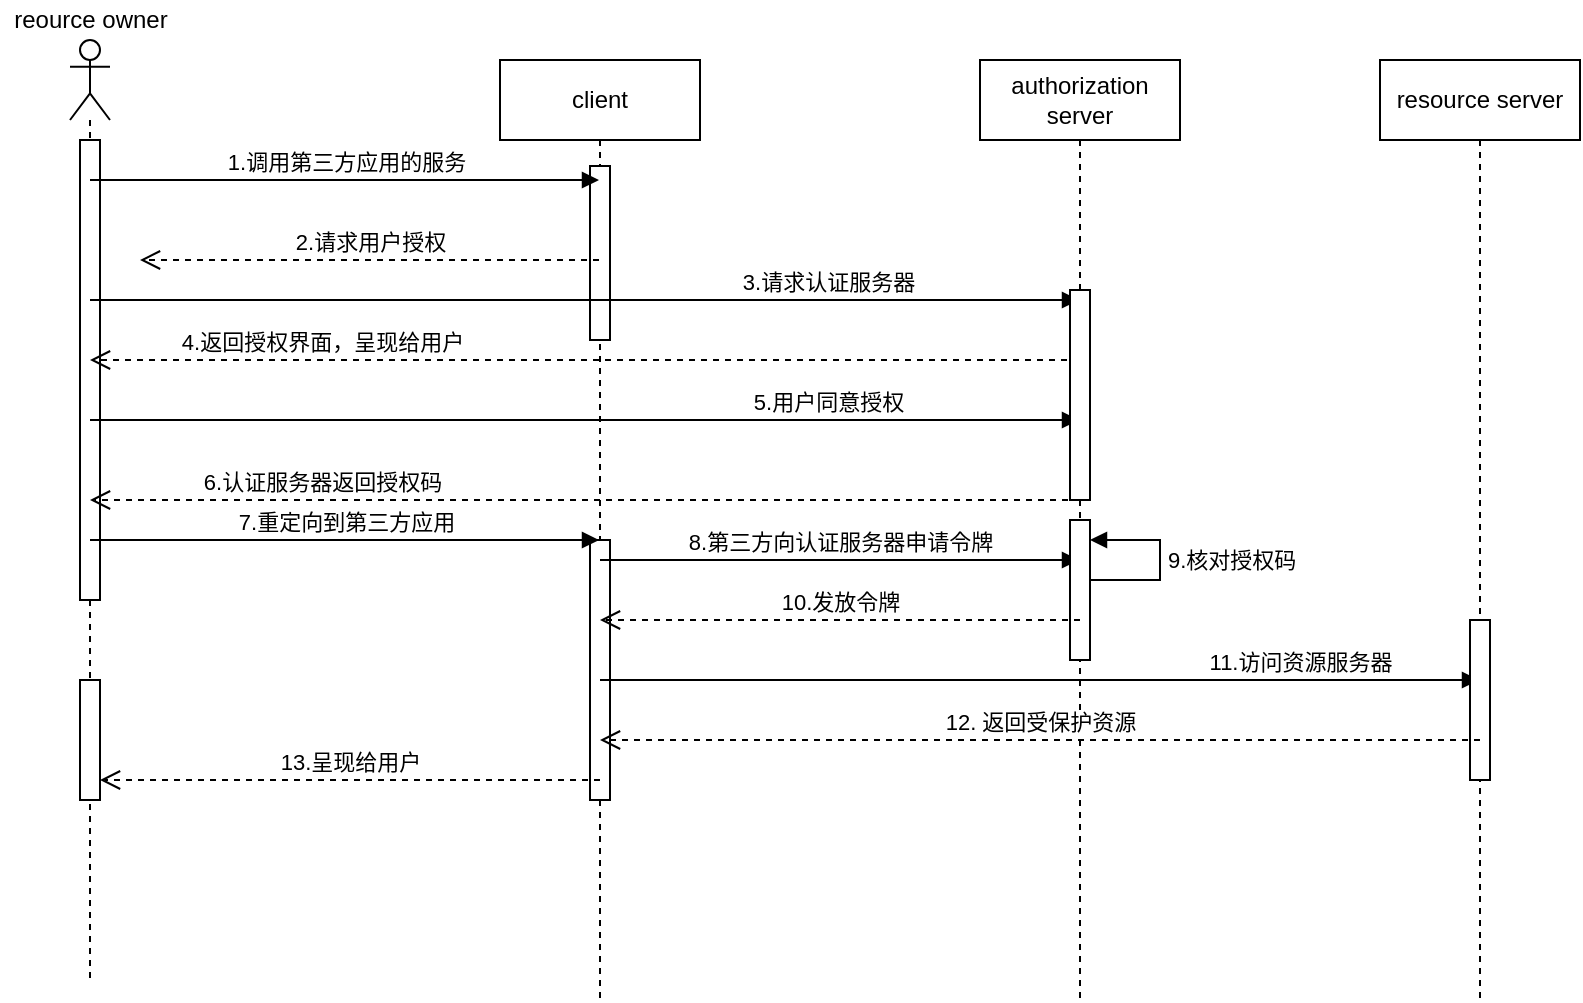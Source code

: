 <mxfile version="14.4.3" type="github">
  <diagram name="Page-1" id="9361dd3d-8414-5efd-6122-117bd74ce7a7">
    <mxGraphModel dx="1282" dy="1000" grid="1" gridSize="10" guides="1" tooltips="1" connect="1" arrows="1" fold="1" page="0" pageScale="1.5" pageWidth="826" pageHeight="1169" background="#ffffff" math="0" shadow="0">
      <root>
        <mxCell id="0" />
        <mxCell id="1" parent="0" />
        <mxCell id="6Eb1THysY2c8-Wb8qI4P-93" value="client" style="shape=umlLifeline;perimeter=lifelinePerimeter;whiteSpace=wrap;html=1;container=1;collapsible=0;recursiveResize=0;outlineConnect=0;" vertex="1" parent="1">
          <mxGeometry x="450" y="-140" width="100" height="470" as="geometry" />
        </mxCell>
        <mxCell id="6Eb1THysY2c8-Wb8qI4P-105" value="" style="html=1;points=[];perimeter=orthogonalPerimeter;" vertex="1" parent="6Eb1THysY2c8-Wb8qI4P-93">
          <mxGeometry x="45" y="53" width="10" height="87" as="geometry" />
        </mxCell>
        <mxCell id="6Eb1THysY2c8-Wb8qI4P-113" value="" style="html=1;points=[];perimeter=orthogonalPerimeter;" vertex="1" parent="6Eb1THysY2c8-Wb8qI4P-93">
          <mxGeometry x="45" y="240" width="10" height="130" as="geometry" />
        </mxCell>
        <mxCell id="6Eb1THysY2c8-Wb8qI4P-115" value="8.第三方向认证服务器申请令牌" style="html=1;verticalAlign=bottom;endArrow=block;" edge="1" parent="6Eb1THysY2c8-Wb8qI4P-93" target="6Eb1THysY2c8-Wb8qI4P-96">
          <mxGeometry width="80" relative="1" as="geometry">
            <mxPoint x="50" y="250" as="sourcePoint" />
            <mxPoint x="130" y="250" as="targetPoint" />
          </mxGeometry>
        </mxCell>
        <mxCell id="6Eb1THysY2c8-Wb8qI4P-122" value="11.访问资源服务器" style="html=1;verticalAlign=bottom;endArrow=block;" edge="1" parent="6Eb1THysY2c8-Wb8qI4P-93" target="6Eb1THysY2c8-Wb8qI4P-97">
          <mxGeometry x="0.593" width="80" relative="1" as="geometry">
            <mxPoint x="50" y="310" as="sourcePoint" />
            <mxPoint x="130" y="310" as="targetPoint" />
            <mxPoint as="offset" />
          </mxGeometry>
        </mxCell>
        <mxCell id="6Eb1THysY2c8-Wb8qI4P-94" value="" style="shape=umlLifeline;participant=umlActor;perimeter=lifelinePerimeter;whiteSpace=wrap;html=1;container=1;collapsible=0;recursiveResize=0;verticalAlign=top;spacingTop=36;outlineConnect=0;" vertex="1" parent="1">
          <mxGeometry x="235" y="-150" width="20" height="470" as="geometry" />
        </mxCell>
        <mxCell id="6Eb1THysY2c8-Wb8qI4P-99" value="" style="html=1;points=[];perimeter=orthogonalPerimeter;" vertex="1" parent="6Eb1THysY2c8-Wb8qI4P-94">
          <mxGeometry x="5" y="50" width="10" height="230" as="geometry" />
        </mxCell>
        <mxCell id="6Eb1THysY2c8-Wb8qI4P-104" value="1.调用第三方应用的服务" style="html=1;verticalAlign=bottom;endArrow=block;" edge="1" parent="6Eb1THysY2c8-Wb8qI4P-94" target="6Eb1THysY2c8-Wb8qI4P-93">
          <mxGeometry width="80" relative="1" as="geometry">
            <mxPoint x="10" y="70" as="sourcePoint" />
            <mxPoint x="90" y="70" as="targetPoint" />
          </mxGeometry>
        </mxCell>
        <mxCell id="6Eb1THysY2c8-Wb8qI4P-108" value="3.请求认证服务器" style="html=1;verticalAlign=bottom;endArrow=block;" edge="1" parent="6Eb1THysY2c8-Wb8qI4P-94" target="6Eb1THysY2c8-Wb8qI4P-96">
          <mxGeometry x="0.491" width="80" relative="1" as="geometry">
            <mxPoint x="10" y="130" as="sourcePoint" />
            <mxPoint x="90" y="130" as="targetPoint" />
            <mxPoint as="offset" />
          </mxGeometry>
        </mxCell>
        <mxCell id="6Eb1THysY2c8-Wb8qI4P-109" value="4.返回授权界面，呈现给用户" style="html=1;verticalAlign=bottom;endArrow=open;dashed=1;endSize=8;" edge="1" parent="6Eb1THysY2c8-Wb8qI4P-94" source="6Eb1THysY2c8-Wb8qI4P-96">
          <mxGeometry x="0.531" relative="1" as="geometry">
            <mxPoint x="90" y="160" as="sourcePoint" />
            <mxPoint x="10" y="160" as="targetPoint" />
            <mxPoint as="offset" />
          </mxGeometry>
        </mxCell>
        <mxCell id="6Eb1THysY2c8-Wb8qI4P-110" value="5.用户同意授权" style="html=1;verticalAlign=bottom;endArrow=block;" edge="1" parent="6Eb1THysY2c8-Wb8qI4P-94" target="6Eb1THysY2c8-Wb8qI4P-96">
          <mxGeometry x="0.491" width="80" relative="1" as="geometry">
            <mxPoint x="10" y="190" as="sourcePoint" />
            <mxPoint x="90" y="190" as="targetPoint" />
            <mxPoint as="offset" />
          </mxGeometry>
        </mxCell>
        <mxCell id="6Eb1THysY2c8-Wb8qI4P-112" value="7.重定向到第三方应用" style="html=1;verticalAlign=bottom;endArrow=block;" edge="1" parent="6Eb1THysY2c8-Wb8qI4P-94" target="6Eb1THysY2c8-Wb8qI4P-93">
          <mxGeometry width="80" relative="1" as="geometry">
            <mxPoint x="10" y="250" as="sourcePoint" />
            <mxPoint x="90" y="250" as="targetPoint" />
          </mxGeometry>
        </mxCell>
        <mxCell id="6Eb1THysY2c8-Wb8qI4P-125" value="" style="html=1;points=[];perimeter=orthogonalPerimeter;" vertex="1" parent="6Eb1THysY2c8-Wb8qI4P-94">
          <mxGeometry x="5" y="320" width="10" height="60" as="geometry" />
        </mxCell>
        <mxCell id="6Eb1THysY2c8-Wb8qI4P-95" value="reource owner&lt;br&gt;" style="text;html=1;align=center;verticalAlign=middle;resizable=0;points=[];autosize=1;" vertex="1" parent="1">
          <mxGeometry x="200" y="-170" width="90" height="20" as="geometry" />
        </mxCell>
        <mxCell id="6Eb1THysY2c8-Wb8qI4P-96" value="authorization server" style="shape=umlLifeline;perimeter=lifelinePerimeter;whiteSpace=wrap;html=1;container=1;collapsible=0;recursiveResize=0;outlineConnect=0;" vertex="1" parent="1">
          <mxGeometry x="690" y="-140" width="100" height="470" as="geometry" />
        </mxCell>
        <mxCell id="6Eb1THysY2c8-Wb8qI4P-106" value="" style="html=1;points=[];perimeter=orthogonalPerimeter;" vertex="1" parent="6Eb1THysY2c8-Wb8qI4P-96">
          <mxGeometry x="45" y="115" width="10" height="105" as="geometry" />
        </mxCell>
        <mxCell id="6Eb1THysY2c8-Wb8qI4P-118" value="" style="html=1;points=[];perimeter=orthogonalPerimeter;" vertex="1" parent="6Eb1THysY2c8-Wb8qI4P-96">
          <mxGeometry x="45" y="230" width="10" height="70" as="geometry" />
        </mxCell>
        <mxCell id="6Eb1THysY2c8-Wb8qI4P-119" value="9.核对授权码" style="edgeStyle=orthogonalEdgeStyle;html=1;align=left;spacingLeft=2;endArrow=block;rounded=0;" edge="1" parent="6Eb1THysY2c8-Wb8qI4P-96">
          <mxGeometry x="0.182" relative="1" as="geometry">
            <mxPoint x="55" y="240" as="sourcePoint" />
            <Array as="points">
              <mxPoint x="55" y="260" />
              <mxPoint x="90" y="260" />
              <mxPoint x="90" y="240" />
            </Array>
            <mxPoint x="55" y="240" as="targetPoint" />
            <mxPoint as="offset" />
          </mxGeometry>
        </mxCell>
        <mxCell id="6Eb1THysY2c8-Wb8qI4P-97" value="resource server" style="shape=umlLifeline;perimeter=lifelinePerimeter;whiteSpace=wrap;html=1;container=1;collapsible=0;recursiveResize=0;outlineConnect=0;" vertex="1" parent="1">
          <mxGeometry x="890" y="-140" width="100" height="470" as="geometry" />
        </mxCell>
        <mxCell id="6Eb1THysY2c8-Wb8qI4P-123" value="" style="html=1;points=[];perimeter=orthogonalPerimeter;" vertex="1" parent="6Eb1THysY2c8-Wb8qI4P-97">
          <mxGeometry x="45" y="280" width="10" height="80" as="geometry" />
        </mxCell>
        <mxCell id="6Eb1THysY2c8-Wb8qI4P-102" value="2.请求用户授权" style="html=1;verticalAlign=bottom;endArrow=open;dashed=1;endSize=8;" edge="1" parent="1" source="6Eb1THysY2c8-Wb8qI4P-93">
          <mxGeometry relative="1" as="geometry">
            <mxPoint x="350" y="-40" as="sourcePoint" />
            <mxPoint x="270" y="-40" as="targetPoint" />
          </mxGeometry>
        </mxCell>
        <mxCell id="6Eb1THysY2c8-Wb8qI4P-111" value="6.认证服务器返回授权码" style="html=1;verticalAlign=bottom;endArrow=open;dashed=1;endSize=8;" edge="1" parent="1" target="6Eb1THysY2c8-Wb8qI4P-94">
          <mxGeometry x="0.532" relative="1" as="geometry">
            <mxPoint x="740" y="80" as="sourcePoint" />
            <mxPoint x="660" y="80" as="targetPoint" />
            <mxPoint as="offset" />
          </mxGeometry>
        </mxCell>
        <mxCell id="6Eb1THysY2c8-Wb8qI4P-121" value="10.发放令牌" style="html=1;verticalAlign=bottom;endArrow=open;dashed=1;endSize=8;" edge="1" parent="1" target="6Eb1THysY2c8-Wb8qI4P-93">
          <mxGeometry relative="1" as="geometry">
            <mxPoint x="740" y="140" as="sourcePoint" />
            <mxPoint x="660" y="140" as="targetPoint" />
          </mxGeometry>
        </mxCell>
        <mxCell id="6Eb1THysY2c8-Wb8qI4P-124" value="12. 返回受保护资源" style="html=1;verticalAlign=bottom;endArrow=open;dashed=1;endSize=8;" edge="1" parent="1" target="6Eb1THysY2c8-Wb8qI4P-93">
          <mxGeometry relative="1" as="geometry">
            <mxPoint x="940" y="200" as="sourcePoint" />
            <mxPoint x="860" y="200" as="targetPoint" />
          </mxGeometry>
        </mxCell>
        <mxCell id="6Eb1THysY2c8-Wb8qI4P-126" value="13.呈现给用户" style="html=1;verticalAlign=bottom;endArrow=open;dashed=1;endSize=8;" edge="1" parent="1" target="6Eb1THysY2c8-Wb8qI4P-125">
          <mxGeometry relative="1" as="geometry">
            <mxPoint x="500" y="220" as="sourcePoint" />
            <mxPoint x="420" y="210" as="targetPoint" />
          </mxGeometry>
        </mxCell>
      </root>
    </mxGraphModel>
  </diagram>
</mxfile>
